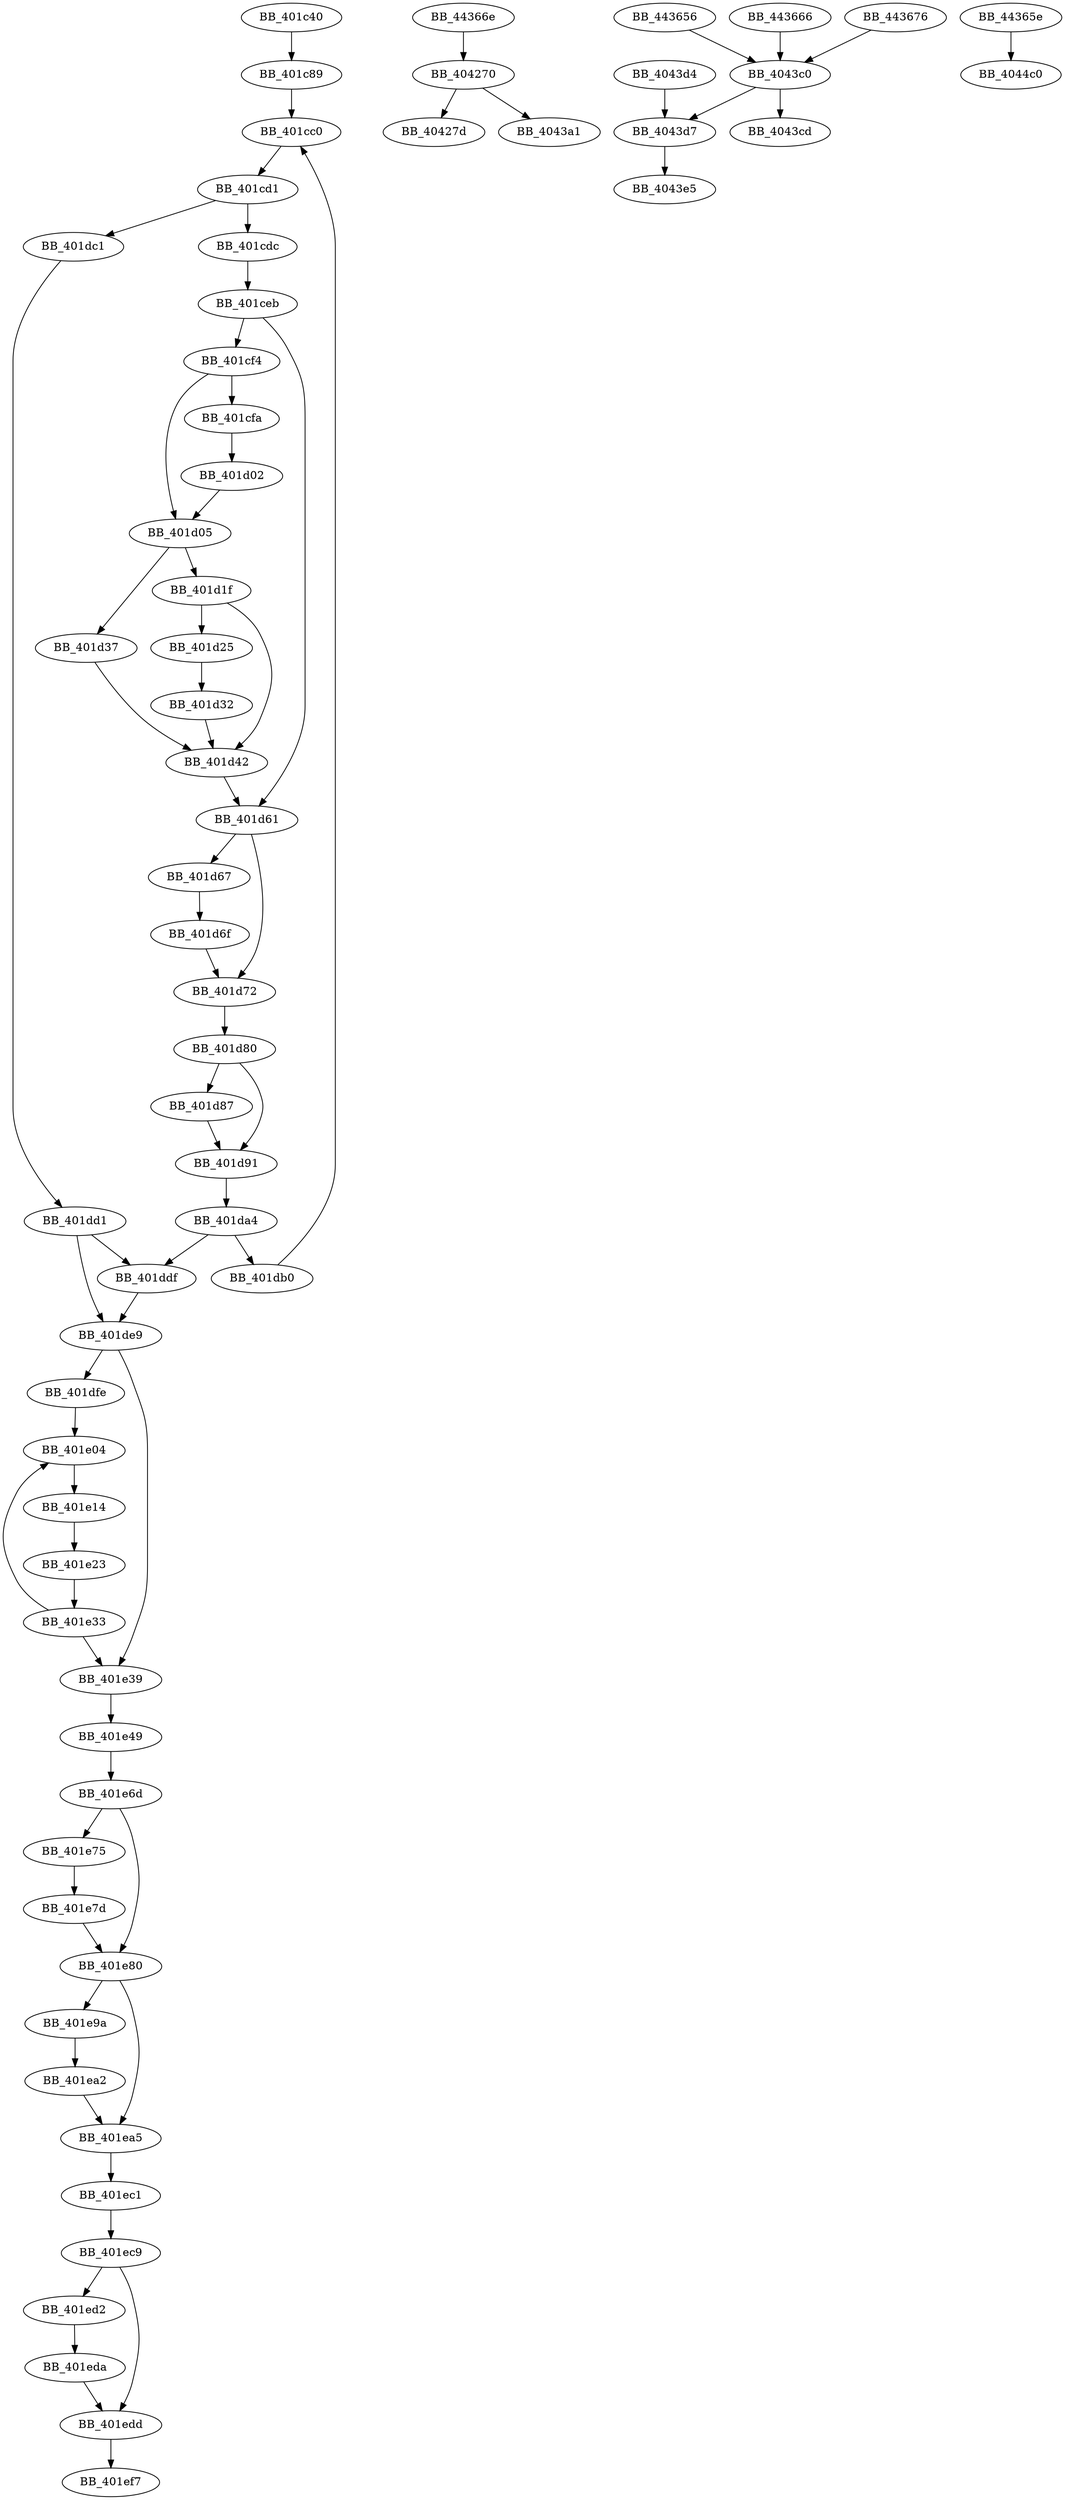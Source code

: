 DiGraph sub_401C40{
BB_401c40->BB_401c89
BB_401c89->BB_401cc0
BB_401cc0->BB_401cd1
BB_401cd1->BB_401cdc
BB_401cd1->BB_401dc1
BB_401cdc->BB_401ceb
BB_401ceb->BB_401cf4
BB_401ceb->BB_401d61
BB_401cf4->BB_401cfa
BB_401cf4->BB_401d05
BB_401cfa->BB_401d02
BB_401d02->BB_401d05
BB_401d05->BB_401d1f
BB_401d05->BB_401d37
BB_401d1f->BB_401d25
BB_401d1f->BB_401d42
BB_401d25->BB_401d32
BB_401d32->BB_401d42
BB_401d37->BB_401d42
BB_401d42->BB_401d61
BB_401d61->BB_401d67
BB_401d61->BB_401d72
BB_401d67->BB_401d6f
BB_401d6f->BB_401d72
BB_401d72->BB_401d80
BB_401d80->BB_401d87
BB_401d80->BB_401d91
BB_401d87->BB_401d91
BB_401d91->BB_401da4
BB_401da4->BB_401db0
BB_401da4->BB_401ddf
BB_401db0->BB_401cc0
BB_401dc1->BB_401dd1
BB_401dd1->BB_401ddf
BB_401dd1->BB_401de9
BB_401ddf->BB_401de9
BB_401de9->BB_401dfe
BB_401de9->BB_401e39
BB_401dfe->BB_401e04
BB_401e04->BB_401e14
BB_401e14->BB_401e23
BB_401e23->BB_401e33
BB_401e33->BB_401e04
BB_401e33->BB_401e39
BB_401e39->BB_401e49
BB_401e49->BB_401e6d
BB_401e6d->BB_401e75
BB_401e6d->BB_401e80
BB_401e75->BB_401e7d
BB_401e7d->BB_401e80
BB_401e80->BB_401e9a
BB_401e80->BB_401ea5
BB_401e9a->BB_401ea2
BB_401ea2->BB_401ea5
BB_401ea5->BB_401ec1
BB_401ec1->BB_401ec9
BB_401ec9->BB_401ed2
BB_401ec9->BB_401edd
BB_401ed2->BB_401eda
BB_401eda->BB_401edd
BB_401edd->BB_401ef7
BB_404270->BB_40427d
BB_404270->BB_4043a1
BB_4043c0->BB_4043cd
BB_4043c0->BB_4043d7
BB_4043d4->BB_4043d7
BB_4043d7->BB_4043e5
BB_443656->BB_4043c0
BB_44365e->BB_4044c0
BB_443666->BB_4043c0
BB_44366e->BB_404270
BB_443676->BB_4043c0
}
